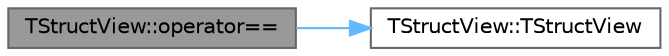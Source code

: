digraph "TStructView::operator=="
{
 // INTERACTIVE_SVG=YES
 // LATEX_PDF_SIZE
  bgcolor="transparent";
  edge [fontname=Helvetica,fontsize=10,labelfontname=Helvetica,labelfontsize=10];
  node [fontname=Helvetica,fontsize=10,shape=box,height=0.2,width=0.4];
  rankdir="LR";
  Node1 [id="Node000001",label="TStructView::operator==",height=0.2,width=0.4,color="gray40", fillcolor="grey60", style="filled", fontcolor="black",tooltip="Comparison operators."];
  Node1 -> Node2 [id="edge1_Node000001_Node000002",color="steelblue1",style="solid",tooltip=" "];
  Node2 [id="Node000002",label="TStructView::TStructView",height=0.2,width=0.4,color="grey40", fillcolor="white", style="filled",URL="$de/d10/structTStructView.html#ae126597c378dcbf05f8323257ad29dbf",tooltip=" "];
}
